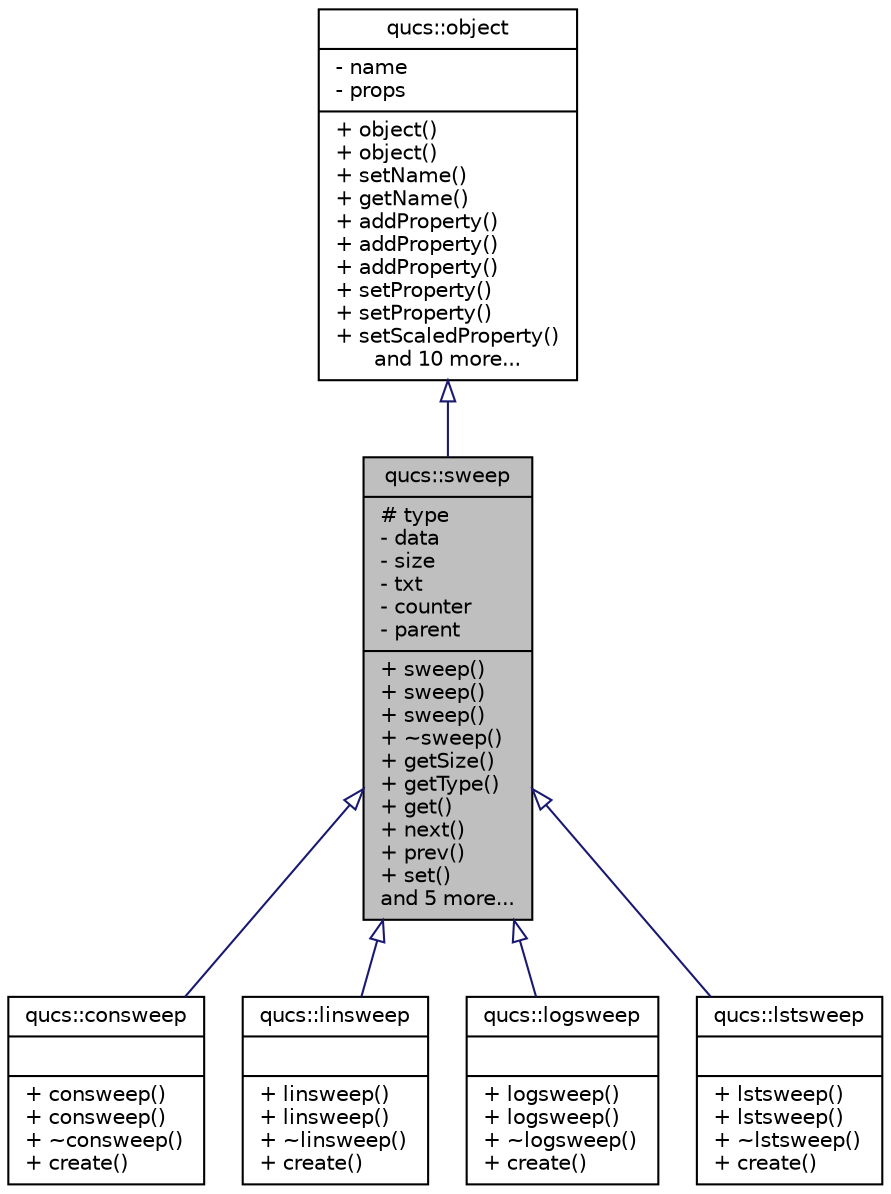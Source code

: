 digraph G
{
  edge [fontname="Helvetica",fontsize="10",labelfontname="Helvetica",labelfontsize="10"];
  node [fontname="Helvetica",fontsize="10",shape=record];
  Node1 [label="{qucs::sweep\n|# type\l- data\l- size\l- txt\l- counter\l- parent\l|+ sweep()\l+ sweep()\l+ sweep()\l+ ~sweep()\l+ getSize()\l+ getType()\l+ get()\l+ next()\l+ prev()\l+ set()\land 5 more...}",height=0.2,width=0.4,color="black", fillcolor="grey75", style="filled" fontcolor="black"];
  Node2 -> Node1 [dir="back",color="midnightblue",fontsize="10",style="solid",arrowtail="onormal",fontname="Helvetica"];
  Node2 [label="{qucs::object\n|- name\l- props\l|+ object()\l+ object()\l+ setName()\l+ getName()\l+ addProperty()\l+ addProperty()\l+ addProperty()\l+ setProperty()\l+ setProperty()\l+ setScaledProperty()\land 10 more...}",height=0.2,width=0.4,color="black", fillcolor="white", style="filled",URL="$classqucs_1_1object.html",tooltip="generic object class."];
  Node1 -> Node3 [dir="back",color="midnightblue",fontsize="10",style="solid",arrowtail="onormal",fontname="Helvetica"];
  Node3 [label="{qucs::consweep\n||+ consweep()\l+ consweep()\l+ ~consweep()\l+ create()\l}",height=0.2,width=0.4,color="black", fillcolor="white", style="filled",URL="$classqucs_1_1consweep.html"];
  Node1 -> Node4 [dir="back",color="midnightblue",fontsize="10",style="solid",arrowtail="onormal",fontname="Helvetica"];
  Node4 [label="{qucs::linsweep\n||+ linsweep()\l+ linsweep()\l+ ~linsweep()\l+ create()\l}",height=0.2,width=0.4,color="black", fillcolor="white", style="filled",URL="$classqucs_1_1linsweep.html"];
  Node1 -> Node5 [dir="back",color="midnightblue",fontsize="10",style="solid",arrowtail="onormal",fontname="Helvetica"];
  Node5 [label="{qucs::logsweep\n||+ logsweep()\l+ logsweep()\l+ ~logsweep()\l+ create()\l}",height=0.2,width=0.4,color="black", fillcolor="white", style="filled",URL="$classqucs_1_1logsweep.html"];
  Node1 -> Node6 [dir="back",color="midnightblue",fontsize="10",style="solid",arrowtail="onormal",fontname="Helvetica"];
  Node6 [label="{qucs::lstsweep\n||+ lstsweep()\l+ lstsweep()\l+ ~lstsweep()\l+ create()\l}",height=0.2,width=0.4,color="black", fillcolor="white", style="filled",URL="$classqucs_1_1lstsweep.html"];
}
